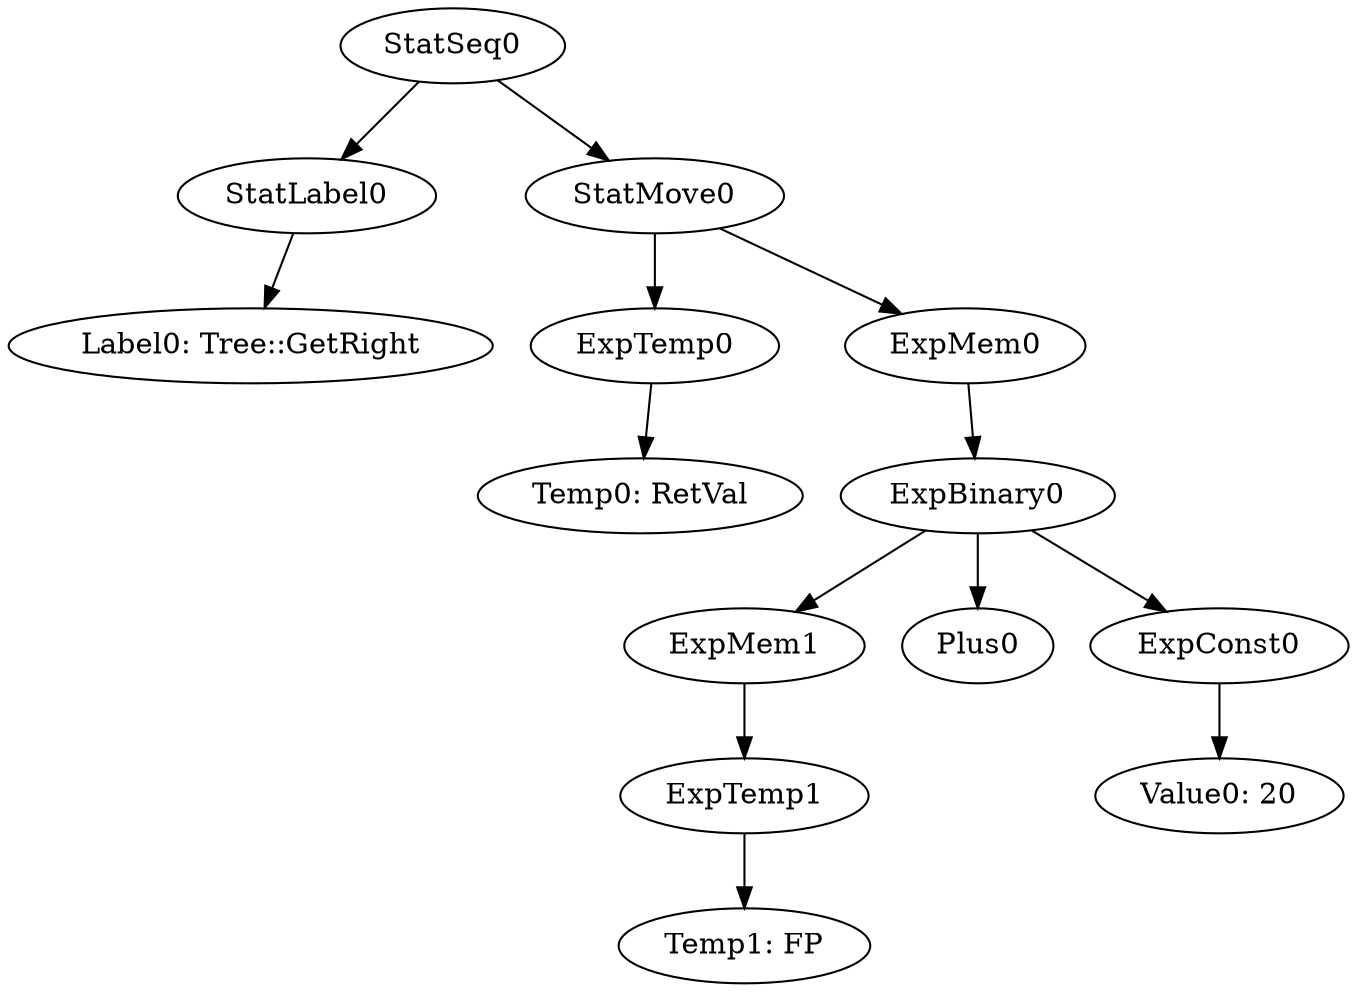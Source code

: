 digraph {
	ordering = out;
	ExpMem0 -> ExpBinary0;
	ExpMem1 -> ExpTemp1;
	ExpTemp1 -> "Temp1: FP";
	ExpConst0 -> "Value0: 20";
	StatLabel0 -> "Label0: Tree::GetRight";
	StatSeq0 -> StatLabel0;
	StatSeq0 -> StatMove0;
	ExpTemp0 -> "Temp0: RetVal";
	ExpBinary0 -> ExpMem1;
	ExpBinary0 -> Plus0;
	ExpBinary0 -> ExpConst0;
	StatMove0 -> ExpTemp0;
	StatMove0 -> ExpMem0;
}

